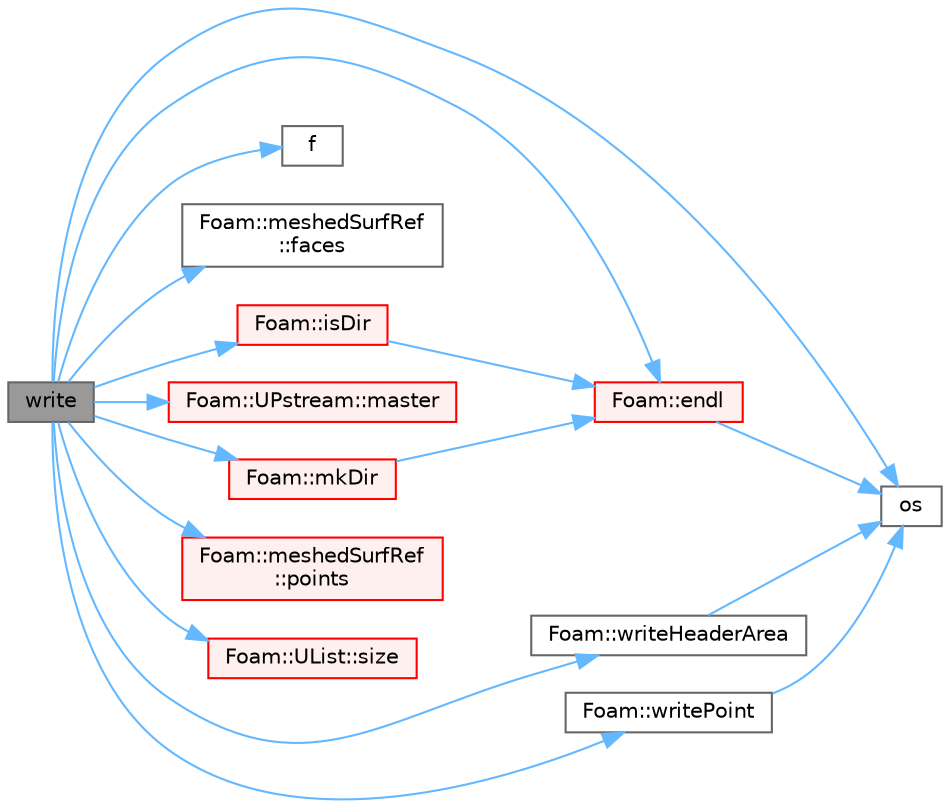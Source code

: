 digraph "write"
{
 // LATEX_PDF_SIZE
  bgcolor="transparent";
  edge [fontname=Helvetica,fontsize=10,labelfontname=Helvetica,labelfontsize=10];
  node [fontname=Helvetica,fontsize=10,shape=box,height=0.2,width=0.4];
  rankdir="LR";
  Node1 [id="Node000001",label="write",height=0.2,width=0.4,color="gray40", fillcolor="grey60", style="filled", fontcolor="black",tooltip=" "];
  Node1 -> Node2 [id="edge1_Node000001_Node000002",color="steelblue1",style="solid",tooltip=" "];
  Node2 [id="Node000002",label="Foam::endl",height=0.2,width=0.4,color="red", fillcolor="#FFF0F0", style="filled",URL="$namespaceFoam.html#a7d5eca45a323264dc5fe811500ebda47",tooltip=" "];
  Node2 -> Node5 [id="edge2_Node000002_Node000005",color="steelblue1",style="solid",tooltip=" "];
  Node5 [id="Node000005",label="os",height=0.2,width=0.4,color="grey40", fillcolor="white", style="filled",URL="$faMeshWriteEdgesOBJ_8H.html#abea05d50bd7259b44f2002c0382ba13e",tooltip=" "];
  Node1 -> Node6 [id="edge3_Node000001_Node000006",color="steelblue1",style="solid",tooltip=" "];
  Node6 [id="Node000006",label="f",height=0.2,width=0.4,color="grey40", fillcolor="white", style="filled",URL="$readKivaGrid_8H.html#a888be93833ac7a23170555c69c690288",tooltip=" "];
  Node1 -> Node7 [id="edge4_Node000001_Node000007",color="steelblue1",style="solid",tooltip=" "];
  Node7 [id="Node000007",label="Foam::meshedSurfRef\l::faces",height=0.2,width=0.4,color="grey40", fillcolor="white", style="filled",URL="$classFoam_1_1meshedSurfRef.html#a7fb70231893fc7905d150cef063f2be8",tooltip=" "];
  Node1 -> Node8 [id="edge5_Node000001_Node000008",color="steelblue1",style="solid",tooltip=" "];
  Node8 [id="Node000008",label="Foam::isDir",height=0.2,width=0.4,color="red", fillcolor="#FFF0F0", style="filled",URL="$namespaceFoam.html#aeb53e94fd0882811464b5e04683bfb5b",tooltip=" "];
  Node8 -> Node2 [id="edge6_Node000008_Node000002",color="steelblue1",style="solid",tooltip=" "];
  Node1 -> Node11 [id="edge7_Node000001_Node000011",color="steelblue1",style="solid",tooltip=" "];
  Node11 [id="Node000011",label="Foam::UPstream::master",height=0.2,width=0.4,color="red", fillcolor="#FFF0F0", style="filled",URL="$classFoam_1_1UPstream.html#a60159c36fcc2e247e0cb24b89914f1e4",tooltip=" "];
  Node1 -> Node13 [id="edge8_Node000001_Node000013",color="steelblue1",style="solid",tooltip=" "];
  Node13 [id="Node000013",label="Foam::mkDir",height=0.2,width=0.4,color="red", fillcolor="#FFF0F0", style="filled",URL="$namespaceFoam.html#a29d00c4f6f15a72ca273332f74137075",tooltip=" "];
  Node13 -> Node2 [id="edge9_Node000013_Node000002",color="steelblue1",style="solid",tooltip=" "];
  Node1 -> Node5 [id="edge10_Node000001_Node000005",color="steelblue1",style="solid",tooltip=" "];
  Node1 -> Node19 [id="edge11_Node000001_Node000019",color="steelblue1",style="solid",tooltip=" "];
  Node19 [id="Node000019",label="Foam::meshedSurfRef\l::points",height=0.2,width=0.4,color="red", fillcolor="#FFF0F0", style="filled",URL="$classFoam_1_1meshedSurfRef.html#a05372debeb84d0a1e4aa76d8d1d7501f",tooltip=" "];
  Node1 -> Node22 [id="edge12_Node000001_Node000022",color="steelblue1",style="solid",tooltip=" "];
  Node22 [id="Node000022",label="Foam::UList::size",height=0.2,width=0.4,color="red", fillcolor="#FFF0F0", style="filled",URL="$classFoam_1_1UList.html#ac1fc1d9dab324bb1b8452c7aa4813026",tooltip=" "];
  Node1 -> Node24 [id="edge13_Node000001_Node000024",color="steelblue1",style="solid",tooltip=" "];
  Node24 [id="Node000024",label="Foam::writeHeaderArea",height=0.2,width=0.4,color="grey40", fillcolor="white", style="filled",URL="$namespaceFoam.html#a775ba79a61a57ca27db2334178e38e50",tooltip=" "];
  Node24 -> Node5 [id="edge14_Node000024_Node000005",color="steelblue1",style="solid",tooltip=" "];
  Node1 -> Node25 [id="edge15_Node000001_Node000025",color="steelblue1",style="solid",tooltip=" "];
  Node25 [id="Node000025",label="Foam::writePoint",height=0.2,width=0.4,color="grey40", fillcolor="white", style="filled",URL="$namespaceFoam.html#a335fdbf9165de16b4b864e95aef466f1",tooltip=" "];
  Node25 -> Node5 [id="edge16_Node000025_Node000005",color="steelblue1",style="solid",tooltip=" "];
}
